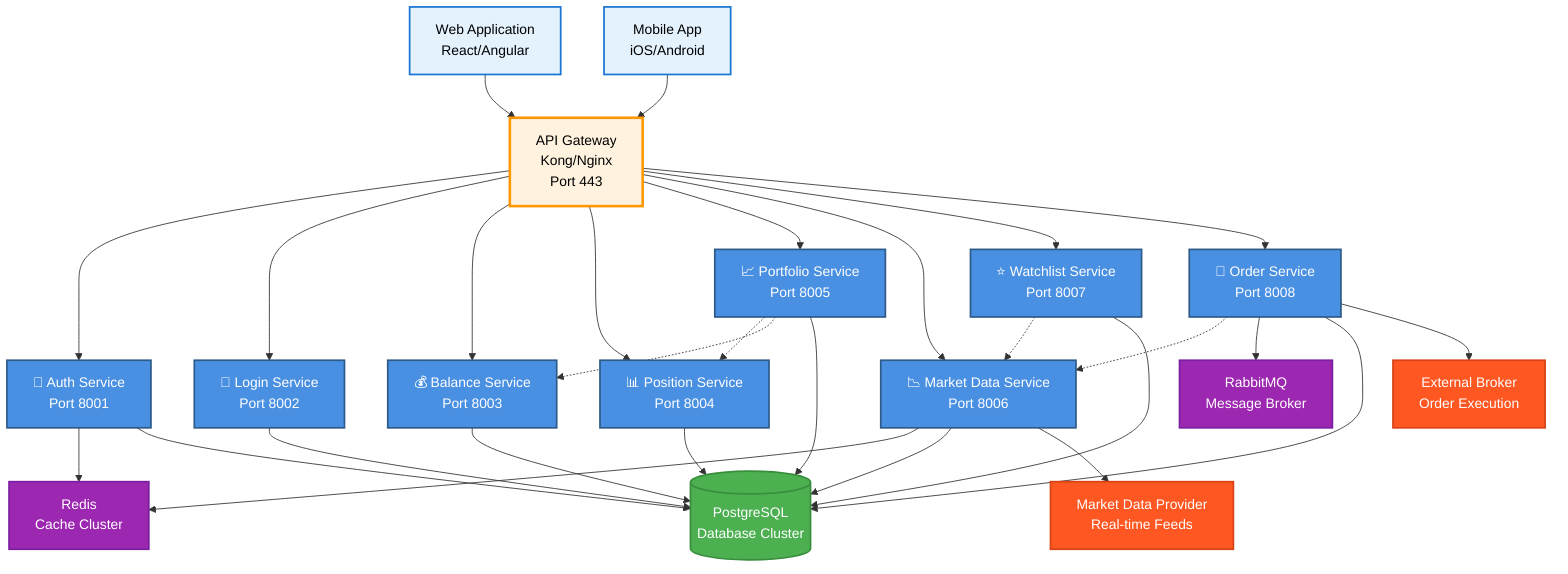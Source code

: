 graph TB
    %% Client Layer
    WebApp[Web Application<br/>React/Angular]:::client
    MobileApp[Mobile App<br/>iOS/Android]:::client
    
    %% API Gateway
    Gateway[API Gateway<br/>Kong/Nginx<br/>Port 443]:::gateway
    
    %% Core Services Row 1
    AuthSvc[🔐 Auth Service<br/>Port 8001]:::service
    LoginSvc[👤 Login Service<br/>Port 8002]:::service
    BalanceSvc[💰 Balance Service<br/>Port 8003]:::service
    
    %% Core Services Row 2
    PositionSvc[📊 Position Service<br/>Port 8004]:::service
    PortfolioSvc[📈 Portfolio Service<br/>Port 8005]:::service
    MarketSvc[📉 Market Data Service<br/>Port 8006]:::service
    
    %% Core Services Row 3
    WatchlistSvc[⭐ Watchlist Service<br/>Port 8007]:::service
    OrderSvc[🛒 Order Service<br/>Port 8008]:::service
    
    %% Infrastructure
    MessageQueue[RabbitMQ<br/>Message Broker]:::infra
    Cache[Redis<br/>Cache Cluster]:::infra
    Database[(PostgreSQL<br/>Database Cluster)]:::database
    
    %% External
    Broker[External Broker<br/>Order Execution]:::external
    MarketData[Market Data Provider<br/>Real-time Feeds]:::external
    
    %% Client Connections
    WebApp --> Gateway
    MobileApp --> Gateway
    
    %% Gateway to Services
    Gateway --> AuthSvc
    Gateway --> LoginSvc
    Gateway --> BalanceSvc
    Gateway --> PositionSvc
    Gateway --> PortfolioSvc
    Gateway --> MarketSvc
    Gateway --> WatchlistSvc
    Gateway --> OrderSvc
    
    %% Service Dependencies
    PortfolioSvc -.-> PositionSvc
    PortfolioSvc -.-> BalanceSvc
    OrderSvc -.-> MarketSvc
    WatchlistSvc -.-> MarketSvc
    
    %% Infrastructure Connections
    OrderSvc --> MessageQueue
    MarketSvc --> Cache
    AuthSvc --> Cache
    
    %% Database Connections
    AuthSvc --> Database
    LoginSvc --> Database
    BalanceSvc --> Database
    PositionSvc --> Database
    PortfolioSvc --> Database
    MarketSvc --> Database
    WatchlistSvc --> Database
    OrderSvc --> Database
    
    %% External Connections
    OrderSvc --> Broker
    MarketSvc --> MarketData
    
    %% CSS Classes
    classDef client fill:#E3F2FD,stroke:#1976D2,stroke-width:2px,color:#000
    classDef gateway fill:#FFF3E0,stroke:#FF9800,stroke-width:3px,color:#000
    classDef service fill:#4A90E2,stroke:#2E5C8A,stroke-width:2px,color:#fff
    classDef infra fill:#9C27B0,stroke:#7B1FA2,stroke-width:2px,color:#fff
    classDef database fill:#4CAF50,stroke:#388E3C,stroke-width:2px,color:#fff
    classDef external fill:#FF5722,stroke:#D84315,stroke-width:2px,color:#fff